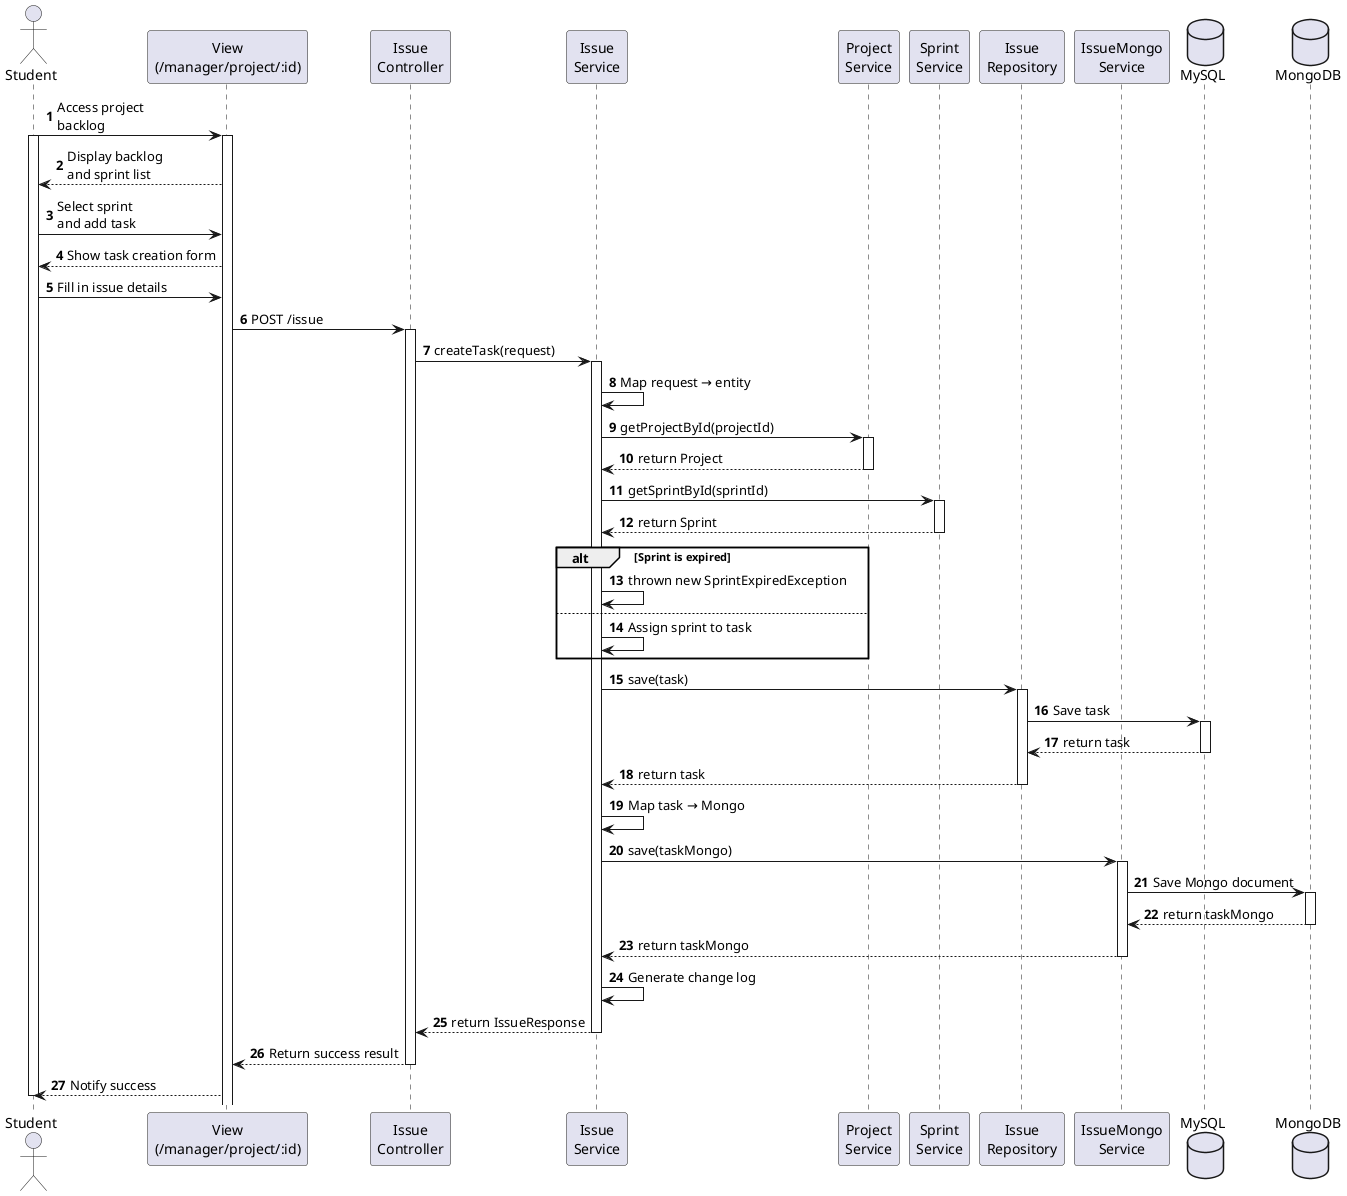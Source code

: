 @startuml
autonumber
actor "Student" as SV

participant "View\n(/manager/project/:id)" as View
participant "Issue\nController" as Controller
participant "Issue\nService" as IssueService
participant "Project\nService" as ProjectService
participant "Sprint\nService" as SprintService
participant "Issue\nRepository" as IssueRepository
participant "IssueMongo\nService" as IssueMongoService
database "MySQL" as DB
database "MongoDB" as Mongo

SV -> View : Access project\nbacklog
activate SV
activate View
View --> SV : Display backlog\nand sprint list
SV -> View : Select sprint\nand add task
View --> SV : Show task creation form
SV -> View : Fill in issue details

View -> Controller : POST /issue
activate Controller

Controller -> IssueService : createTask(request)
activate IssueService
IssueService -> IssueService : Map request → entity

IssueService -> ProjectService : getProjectById(projectId)
activate ProjectService
ProjectService --> IssueService : return Project
deactivate ProjectService

IssueService -> SprintService: getSprintById(sprintId)
activate SprintService
SprintService --> IssueService : return Sprint
deactivate SprintService

alt Sprint is expired
    IssueService -> IssueService : thrown new SprintExpiredException
else
IssueService -> IssueService : Assign sprint to task
end

IssueService -> IssueRepository : save(task)
activate IssueRepository
IssueRepository -> DB : Save task
activate DB
DB --> IssueRepository : return task
deactivate DB
IssueRepository --> IssueService : return task
deactivate IssueRepository

IssueService -> IssueService : Map task → Mongo
IssueService -> IssueMongoService : save(taskMongo)
activate "IssueMongoService"
IssueMongoService -> Mongo : Save Mongo document
activate Mongo
Mongo --> IssueMongoService : return taskMongo
deactivate Mongo
IssueMongoService --> IssueService : return taskMongo
deactivate "IssueMongoService"

IssueService -> IssueService : Generate change log

IssueService --> Controller : return IssueResponse
deactivate IssueService

Controller --> View : Return success result
deactivate Controller

View --> SV : Notify success
deactivate SV

@enduml
